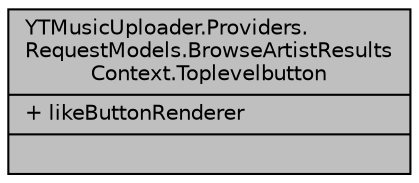 digraph "YTMusicUploader.Providers.RequestModels.BrowseArtistResultsContext.Toplevelbutton"
{
 // LATEX_PDF_SIZE
  edge [fontname="Helvetica",fontsize="10",labelfontname="Helvetica",labelfontsize="10"];
  node [fontname="Helvetica",fontsize="10",shape=record];
  Node1 [label="{YTMusicUploader.Providers.\lRequestModels.BrowseArtistResults\lContext.Toplevelbutton\n|+ likeButtonRenderer\l|}",height=0.2,width=0.4,color="black", fillcolor="grey75", style="filled", fontcolor="black",tooltip=" "];
}
